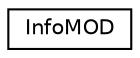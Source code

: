 digraph G
{
  edge [fontname="Helvetica",fontsize="10",labelfontname="Helvetica",labelfontsize="10"];
  node [fontname="Helvetica",fontsize="10",shape=record];
  rankdir="LR";
  Node1 [label="InfoMOD",height=0.2,width=0.4,color="black", fillcolor="white", style="filled",URL="$struct_info_m_o_d.html"];
}

